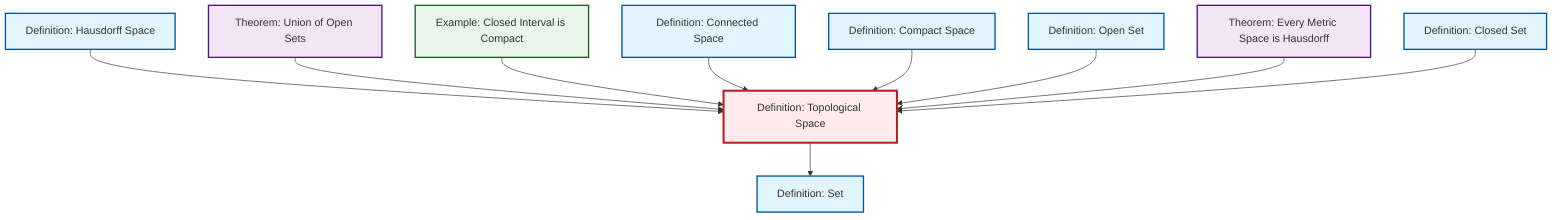 graph TD
    classDef definition fill:#e1f5fe,stroke:#01579b,stroke-width:2px
    classDef theorem fill:#f3e5f5,stroke:#4a148c,stroke-width:2px
    classDef axiom fill:#fff3e0,stroke:#e65100,stroke-width:2px
    classDef example fill:#e8f5e9,stroke:#1b5e20,stroke-width:2px
    classDef current fill:#ffebee,stroke:#b71c1c,stroke-width:3px
    thm-union-open-sets["Theorem: Union of Open Sets"]:::theorem
    def-hausdorff["Definition: Hausdorff Space"]:::definition
    def-closed-set["Definition: Closed Set"]:::definition
    def-compact["Definition: Compact Space"]:::definition
    thm-metric-hausdorff["Theorem: Every Metric Space is Hausdorff"]:::theorem
    def-topological-space["Definition: Topological Space"]:::definition
    def-open-set["Definition: Open Set"]:::definition
    ex-closed-interval-compact["Example: Closed Interval is Compact"]:::example
    def-set["Definition: Set"]:::definition
    def-connected["Definition: Connected Space"]:::definition
    def-hausdorff --> def-topological-space
    thm-union-open-sets --> def-topological-space
    ex-closed-interval-compact --> def-topological-space
    def-connected --> def-topological-space
    def-compact --> def-topological-space
    def-open-set --> def-topological-space
    thm-metric-hausdorff --> def-topological-space
    def-closed-set --> def-topological-space
    def-topological-space --> def-set
    class def-topological-space current